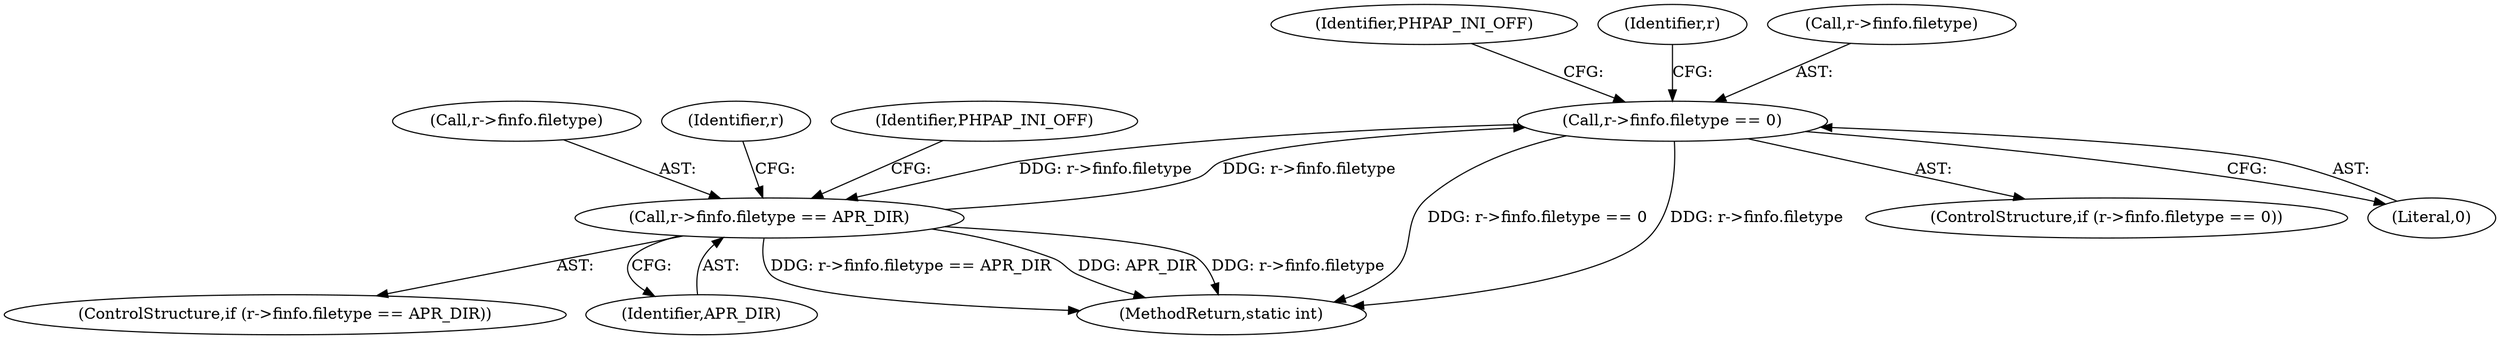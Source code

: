 digraph "0_php_809610f5ea38a83b284e1125d1fff129bdd615e7@pointer" {
"1000270" [label="(Call,r->finfo.filetype == 0)"];
"1000282" [label="(Call,r->finfo.filetype == APR_DIR)"];
"1000270" [label="(Call,r->finfo.filetype == 0)"];
"1000281" [label="(ControlStructure,if (r->finfo.filetype == APR_DIR))"];
"1000283" [label="(Call,r->finfo.filetype)"];
"1000297" [label="(Identifier,r)"];
"1000288" [label="(Identifier,APR_DIR)"];
"1000541" [label="(MethodReturn,static int)"];
"1000278" [label="(Identifier,PHPAP_INI_OFF)"];
"1000290" [label="(Identifier,PHPAP_INI_OFF)"];
"1000285" [label="(Identifier,r)"];
"1000269" [label="(ControlStructure,if (r->finfo.filetype == 0))"];
"1000270" [label="(Call,r->finfo.filetype == 0)"];
"1000282" [label="(Call,r->finfo.filetype == APR_DIR)"];
"1000276" [label="(Literal,0)"];
"1000271" [label="(Call,r->finfo.filetype)"];
"1000270" -> "1000269"  [label="AST: "];
"1000270" -> "1000276"  [label="CFG: "];
"1000271" -> "1000270"  [label="AST: "];
"1000276" -> "1000270"  [label="AST: "];
"1000278" -> "1000270"  [label="CFG: "];
"1000285" -> "1000270"  [label="CFG: "];
"1000270" -> "1000541"  [label="DDG: r->finfo.filetype == 0"];
"1000270" -> "1000541"  [label="DDG: r->finfo.filetype"];
"1000282" -> "1000270"  [label="DDG: r->finfo.filetype"];
"1000270" -> "1000282"  [label="DDG: r->finfo.filetype"];
"1000282" -> "1000281"  [label="AST: "];
"1000282" -> "1000288"  [label="CFG: "];
"1000283" -> "1000282"  [label="AST: "];
"1000288" -> "1000282"  [label="AST: "];
"1000290" -> "1000282"  [label="CFG: "];
"1000297" -> "1000282"  [label="CFG: "];
"1000282" -> "1000541"  [label="DDG: r->finfo.filetype == APR_DIR"];
"1000282" -> "1000541"  [label="DDG: APR_DIR"];
"1000282" -> "1000541"  [label="DDG: r->finfo.filetype"];
}

